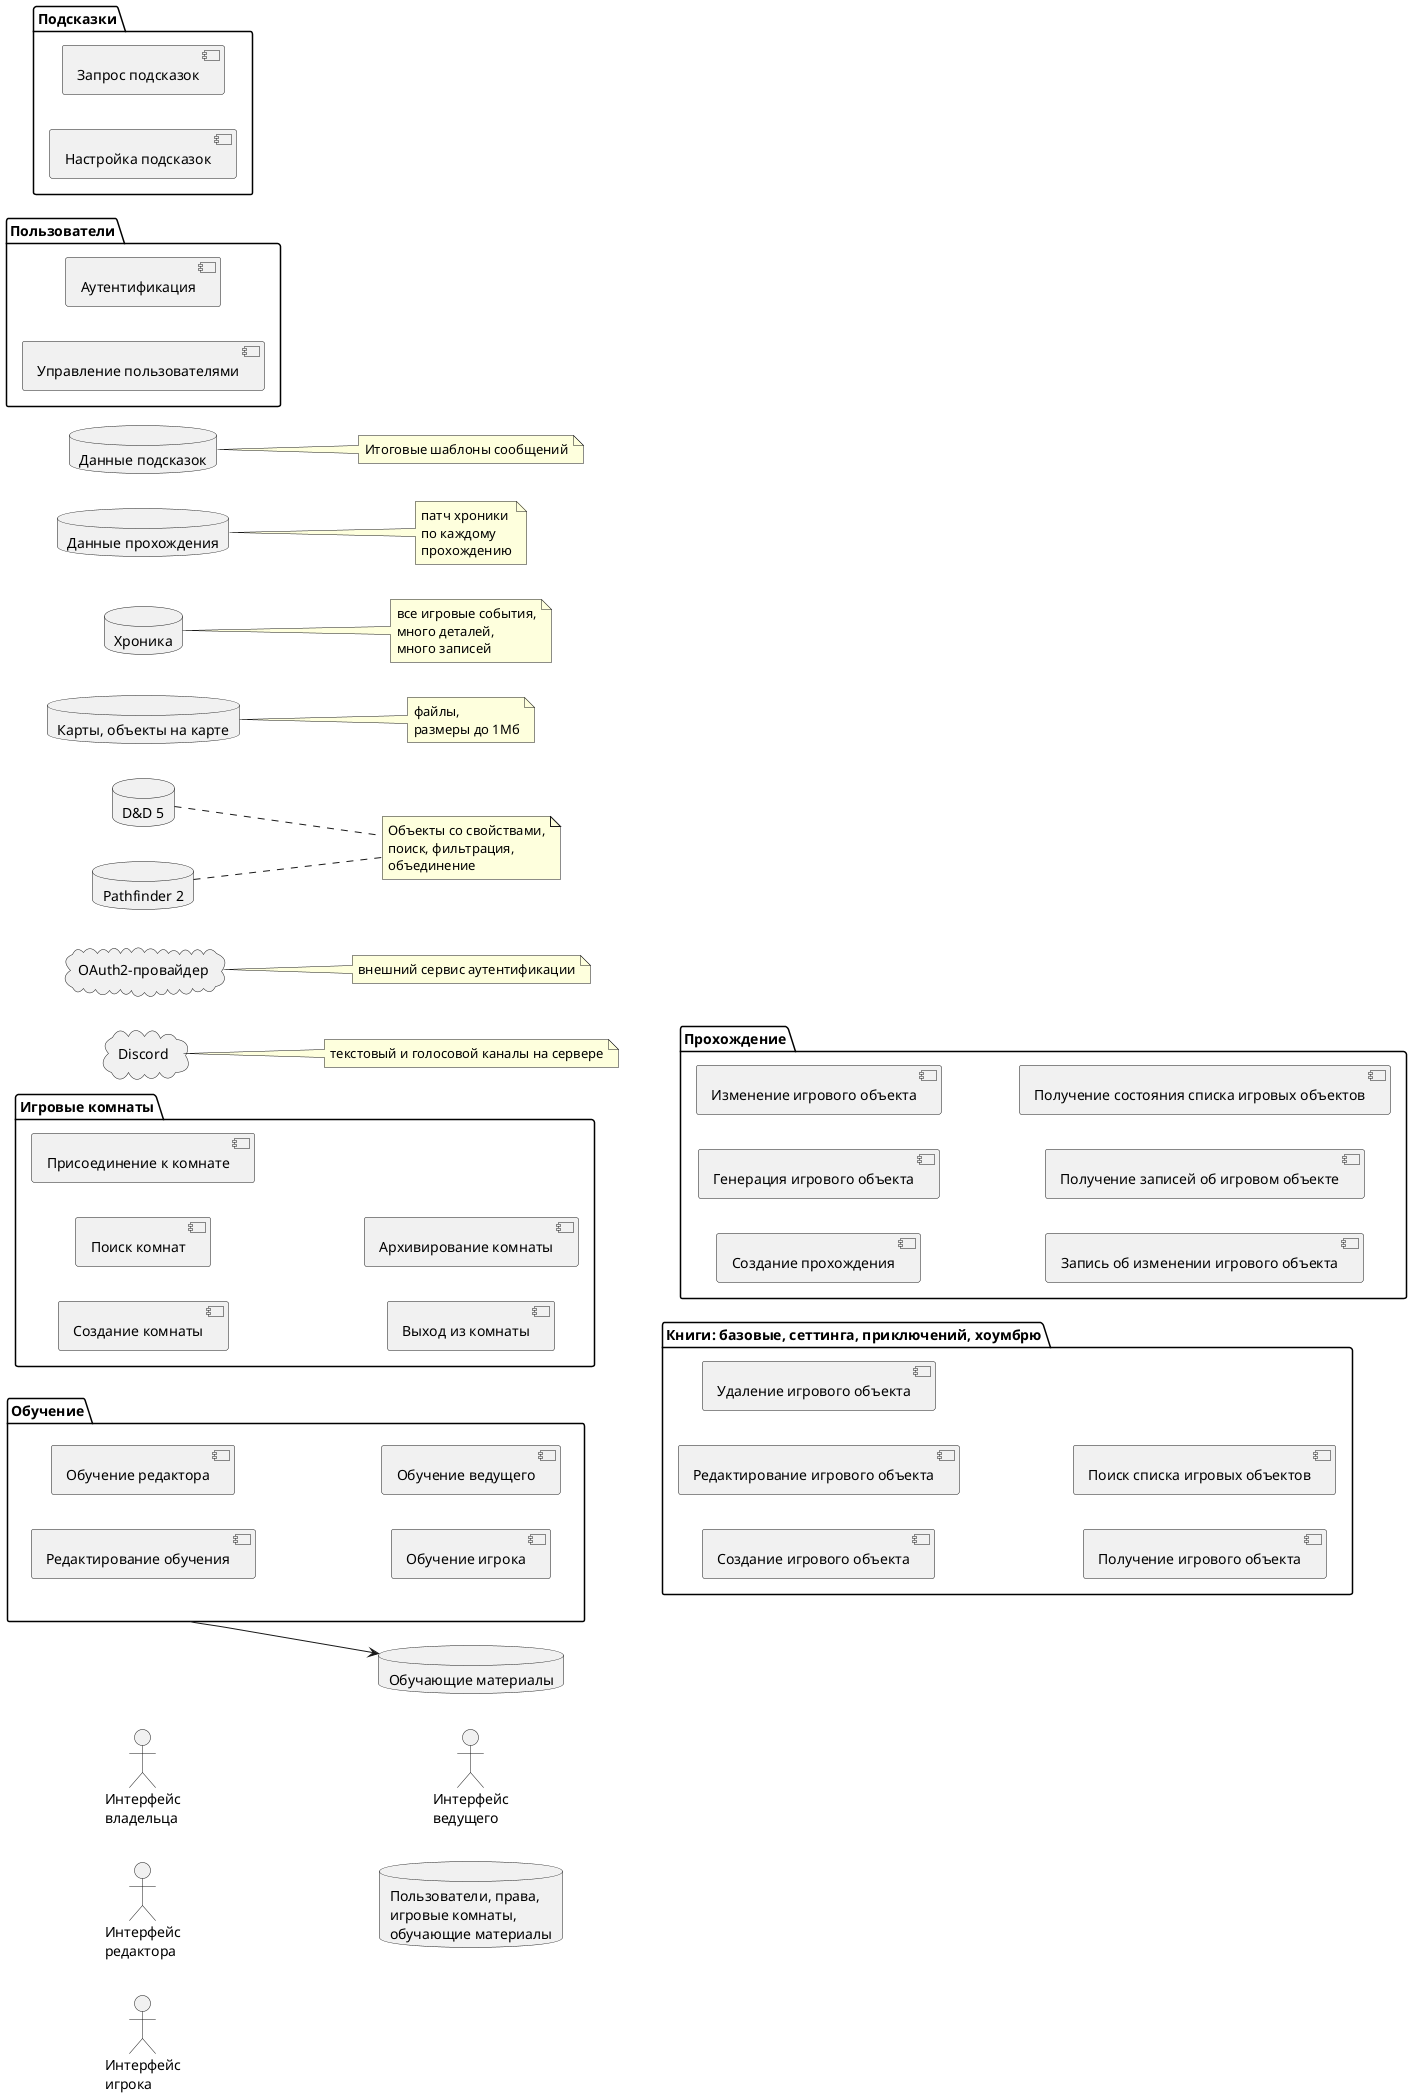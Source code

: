 @startuml
left to right direction
actor "Интерфейс\nвладельца" as IO
actor "Интерфейс\nредактора" as IE
actor "Интерфейс\nигрока" as IP
actor "Интерфейс\nведущего" as ID
cloud "Discord"
cloud "OAuth2-провайдер"
note right of "Discord": текстовый и голосовой каналы на сервере
note right of "OAuth2-провайдер": внешний сервис аутентификации

package "Обучение" {
    [Редактирование обучения]
    [Обучение редактора]
    [Обучение игрока]
    [Обучение ведущего]
}
package "Пользователи" {
    [Аутентификация]
    [Управление пользователями]
}
package "Игровые комнаты" {
    [Создание комнаты]
    [Поиск комнат]
    [Присоединение к комнате]
    [Выход из комнаты]
    [Архивирование комнаты]
}

package "Книги: базовые, сеттинга, приключений, хоумбрю" {
    [Создание игрового объекта]
    [Редактирование игрового объекта]
    [Удаление игрового объекта]
    [Получение игрового объекта]
    [Поиск списка игровых объектов]
}

package "Прохождение" {
    [Создание прохождения]
    [Генерация игрового объекта]
    [Изменение игрового объекта]
    [Запись об изменении игрового объекта]
    [Получение записей об игровом объекте]
    [Получение состояния списка игровых объектов]
}

package "Подсказки" {
    [Запрос подсказок]
    [Настройка подсказок]
}

database "Пользователи, права,\nигровые комнаты,\nобучающие материалы"
database "Обучающие материалы"
note "Объекты со свойствами,\nпоиск, фильтрация,\nобъединение" as bookDb
database "D&D 5"
"D&D 5"..bookDb
database "Pathfinder 2"
"Pathfinder 2"..bookDb

database "Карты, объекты на карте"
note right: файлы,\nразмеры до 1Мб
database "Хроника"
note right: все игровые события,\nмного деталей,\nмного записей
database "Данные прохождения"
note right: патч хроники\nпо каждому\nпрохождению
database "Данные подсказок"
note right: Итоговые шаблоны сообщений

"Обучение" --> "Обучающие материалы"
@enduml
